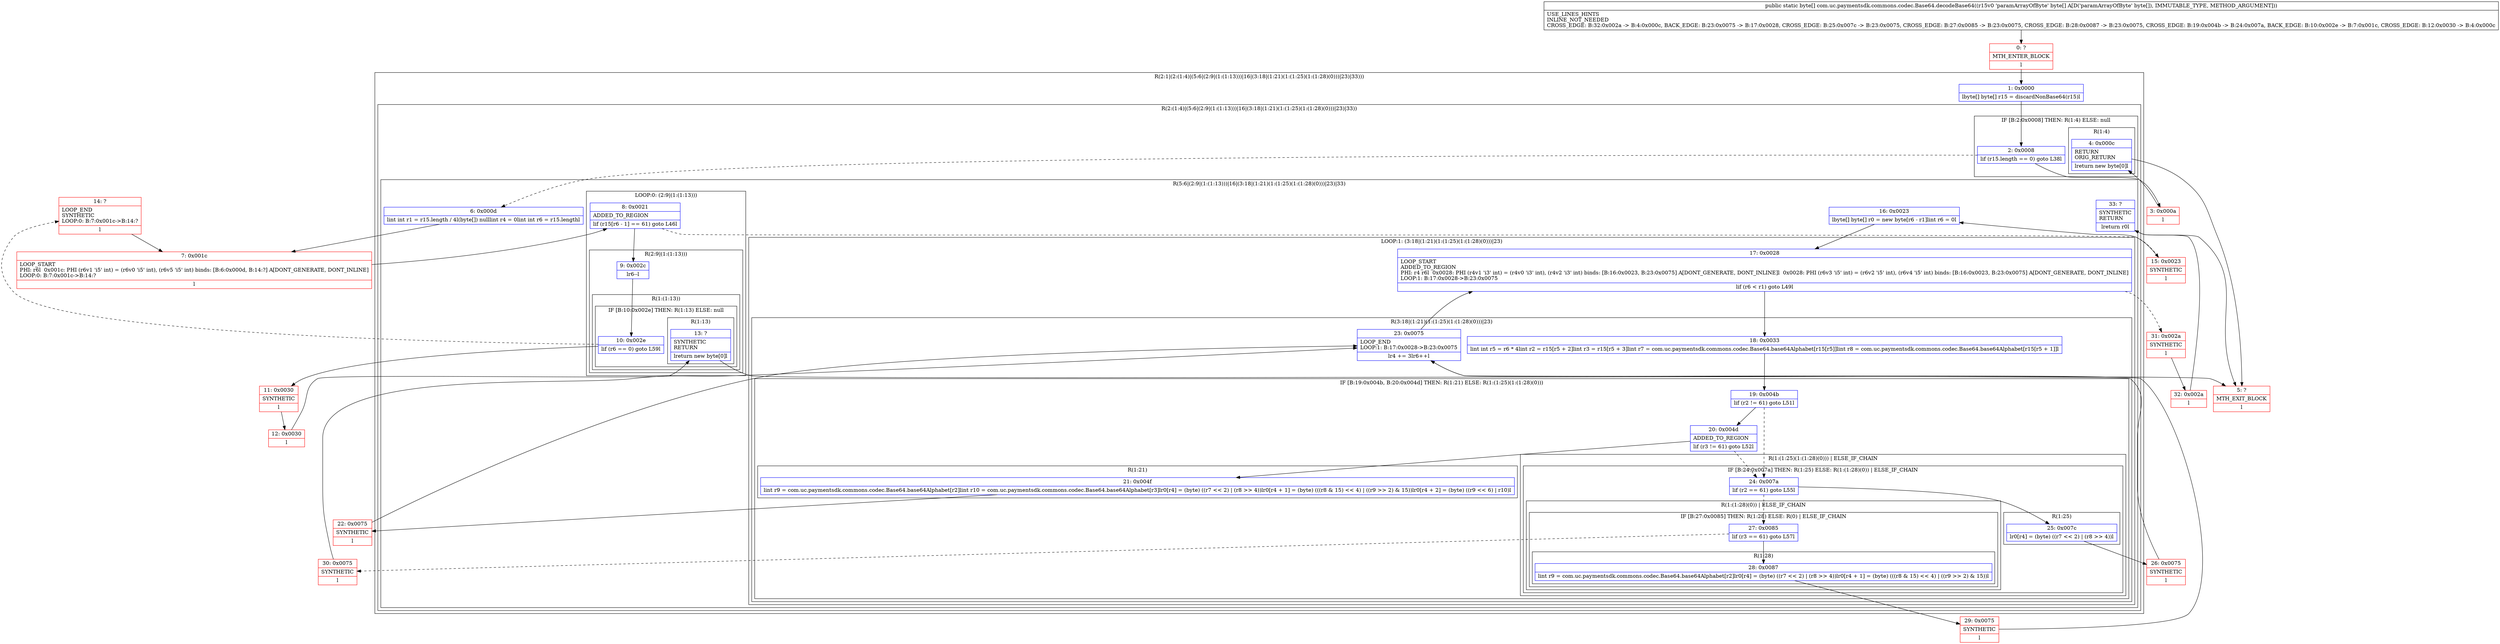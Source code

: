 digraph "CFG forcom.uc.paymentsdk.commons.codec.Base64.decodeBase64([B)[B" {
subgraph cluster_Region_461320519 {
label = "R(2:1|(2:(1:4)|(5:6|(2:9|(1:(1:13)))|16|(3:18|(1:21)(1:(1:25)(1:(1:28)(0)))|23)|33)))";
node [shape=record,color=blue];
Node_1 [shape=record,label="{1\:\ 0x0000|lbyte[] byte[] r15 = discardNonBase64(r15)l}"];
subgraph cluster_Region_1768416966 {
label = "R(2:(1:4)|(5:6|(2:9|(1:(1:13)))|16|(3:18|(1:21)(1:(1:25)(1:(1:28)(0)))|23)|33))";
node [shape=record,color=blue];
subgraph cluster_IfRegion_1116546494 {
label = "IF [B:2:0x0008] THEN: R(1:4) ELSE: null";
node [shape=record,color=blue];
Node_2 [shape=record,label="{2\:\ 0x0008|lif (r15.length == 0) goto L38l}"];
subgraph cluster_Region_1134657192 {
label = "R(1:4)";
node [shape=record,color=blue];
Node_4 [shape=record,label="{4\:\ 0x000c|RETURN\lORIG_RETURN\l|lreturn new byte[0]l}"];
}
}
subgraph cluster_Region_1790940031 {
label = "R(5:6|(2:9|(1:(1:13)))|16|(3:18|(1:21)(1:(1:25)(1:(1:28)(0)))|23)|33)";
node [shape=record,color=blue];
Node_6 [shape=record,label="{6\:\ 0x000d|lint int r1 = r15.length \/ 4l(byte[]) nulllint r4 = 0lint int r6 = r15.lengthl}"];
subgraph cluster_LoopRegion_134117235 {
label = "LOOP:0: (2:9|(1:(1:13)))";
node [shape=record,color=blue];
Node_8 [shape=record,label="{8\:\ 0x0021|ADDED_TO_REGION\l|lif (r15[r6 \- 1] == 61) goto L46l}"];
subgraph cluster_Region_1557404918 {
label = "R(2:9|(1:(1:13)))";
node [shape=record,color=blue];
Node_9 [shape=record,label="{9\:\ 0x002c|lr6\-\-l}"];
subgraph cluster_Region_105161634 {
label = "R(1:(1:13))";
node [shape=record,color=blue];
subgraph cluster_IfRegion_33531364 {
label = "IF [B:10:0x002e] THEN: R(1:13) ELSE: null";
node [shape=record,color=blue];
Node_10 [shape=record,label="{10\:\ 0x002e|lif (r6 == 0) goto L59l}"];
subgraph cluster_Region_420892948 {
label = "R(1:13)";
node [shape=record,color=blue];
Node_13 [shape=record,label="{13\:\ ?|SYNTHETIC\lRETURN\l|lreturn new byte[0]l}"];
}
}
}
}
}
Node_16 [shape=record,label="{16\:\ 0x0023|lbyte[] byte[] r0 = new byte[r6 \- r1]lint r6 = 0l}"];
subgraph cluster_LoopRegion_1315107332 {
label = "LOOP:1: (3:18|(1:21)(1:(1:25)(1:(1:28)(0)))|23)";
node [shape=record,color=blue];
Node_17 [shape=record,label="{17\:\ 0x0028|LOOP_START\lADDED_TO_REGION\lPHI: r4 r6l  0x0028: PHI (r4v1 'i3' int) = (r4v0 'i3' int), (r4v2 'i3' int) binds: [B:16:0x0023, B:23:0x0075] A[DONT_GENERATE, DONT_INLINE]l  0x0028: PHI (r6v3 'i5' int) = (r6v2 'i5' int), (r6v4 'i5' int) binds: [B:16:0x0023, B:23:0x0075] A[DONT_GENERATE, DONT_INLINE]\lLOOP:1: B:17:0x0028\-\>B:23:0x0075\l|lif (r6 \< r1) goto L49l}"];
subgraph cluster_Region_1701419970 {
label = "R(3:18|(1:21)(1:(1:25)(1:(1:28)(0)))|23)";
node [shape=record,color=blue];
Node_18 [shape=record,label="{18\:\ 0x0033|lint int r5 = r6 * 4lint r2 = r15[r5 + 2]lint r3 = r15[r5 + 3]lint r7 = com.uc.paymentsdk.commons.codec.Base64.base64Alphabet[r15[r5]]lint r8 = com.uc.paymentsdk.commons.codec.Base64.base64Alphabet[r15[r5 + 1]]l}"];
subgraph cluster_IfRegion_621816788 {
label = "IF [B:19:0x004b, B:20:0x004d] THEN: R(1:21) ELSE: R(1:(1:25)(1:(1:28)(0)))";
node [shape=record,color=blue];
Node_19 [shape=record,label="{19\:\ 0x004b|lif (r2 != 61) goto L51l}"];
Node_20 [shape=record,label="{20\:\ 0x004d|ADDED_TO_REGION\l|lif (r3 != 61) goto L52l}"];
subgraph cluster_Region_1481684188 {
label = "R(1:21)";
node [shape=record,color=blue];
Node_21 [shape=record,label="{21\:\ 0x004f|lint r9 = com.uc.paymentsdk.commons.codec.Base64.base64Alphabet[r2]lint r10 = com.uc.paymentsdk.commons.codec.Base64.base64Alphabet[r3]lr0[r4] = (byte) ((r7 \<\< 2) \| (r8 \>\> 4))lr0[r4 + 1] = (byte) (((r8 & 15) \<\< 4) \| ((r9 \>\> 2) & 15))lr0[r4 + 2] = (byte) ((r9 \<\< 6) \| r10)l}"];
}
subgraph cluster_Region_1326564646 {
label = "R(1:(1:25)(1:(1:28)(0))) | ELSE_IF_CHAIN\l";
node [shape=record,color=blue];
subgraph cluster_IfRegion_1500995757 {
label = "IF [B:24:0x007a] THEN: R(1:25) ELSE: R(1:(1:28)(0)) | ELSE_IF_CHAIN\l";
node [shape=record,color=blue];
Node_24 [shape=record,label="{24\:\ 0x007a|lif (r2 == 61) goto L55l}"];
subgraph cluster_Region_744559946 {
label = "R(1:25)";
node [shape=record,color=blue];
Node_25 [shape=record,label="{25\:\ 0x007c|lr0[r4] = (byte) ((r7 \<\< 2) \| (r8 \>\> 4))l}"];
}
subgraph cluster_Region_126727762 {
label = "R(1:(1:28)(0)) | ELSE_IF_CHAIN\l";
node [shape=record,color=blue];
subgraph cluster_IfRegion_624489689 {
label = "IF [B:27:0x0085] THEN: R(1:28) ELSE: R(0) | ELSE_IF_CHAIN\l";
node [shape=record,color=blue];
Node_27 [shape=record,label="{27\:\ 0x0085|lif (r3 == 61) goto L57l}"];
subgraph cluster_Region_92220559 {
label = "R(1:28)";
node [shape=record,color=blue];
Node_28 [shape=record,label="{28\:\ 0x0087|lint r9 = com.uc.paymentsdk.commons.codec.Base64.base64Alphabet[r2]lr0[r4] = (byte) ((r7 \<\< 2) \| (r8 \>\> 4))lr0[r4 + 1] = (byte) (((r8 & 15) \<\< 4) \| ((r9 \>\> 2) & 15))l}"];
}
subgraph cluster_Region_611802290 {
label = "R(0)";
node [shape=record,color=blue];
}
}
}
}
}
}
Node_23 [shape=record,label="{23\:\ 0x0075|LOOP_END\lLOOP:1: B:17:0x0028\-\>B:23:0x0075\l|lr4 += 3lr6++l}"];
}
}
Node_33 [shape=record,label="{33\:\ ?|SYNTHETIC\lRETURN\l|lreturn r0l}"];
}
}
}
Node_0 [shape=record,color=red,label="{0\:\ ?|MTH_ENTER_BLOCK\l|l}"];
Node_3 [shape=record,color=red,label="{3\:\ 0x000a|l}"];
Node_5 [shape=record,color=red,label="{5\:\ ?|MTH_EXIT_BLOCK\l|l}"];
Node_7 [shape=record,color=red,label="{7\:\ 0x001c|LOOP_START\lPHI: r6l  0x001c: PHI (r6v1 'i5' int) = (r6v0 'i5' int), (r6v5 'i5' int) binds: [B:6:0x000d, B:14:?] A[DONT_GENERATE, DONT_INLINE]\lLOOP:0: B:7:0x001c\-\>B:14:?\l|l}"];
Node_11 [shape=record,color=red,label="{11\:\ 0x0030|SYNTHETIC\l|l}"];
Node_12 [shape=record,color=red,label="{12\:\ 0x0030|l}"];
Node_14 [shape=record,color=red,label="{14\:\ ?|LOOP_END\lSYNTHETIC\lLOOP:0: B:7:0x001c\-\>B:14:?\l|l}"];
Node_15 [shape=record,color=red,label="{15\:\ 0x0023|SYNTHETIC\l|l}"];
Node_22 [shape=record,color=red,label="{22\:\ 0x0075|SYNTHETIC\l|l}"];
Node_26 [shape=record,color=red,label="{26\:\ 0x0075|SYNTHETIC\l|l}"];
Node_29 [shape=record,color=red,label="{29\:\ 0x0075|SYNTHETIC\l|l}"];
Node_30 [shape=record,color=red,label="{30\:\ 0x0075|SYNTHETIC\l|l}"];
Node_31 [shape=record,color=red,label="{31\:\ 0x002a|SYNTHETIC\l|l}"];
Node_32 [shape=record,color=red,label="{32\:\ 0x002a|l}"];
MethodNode[shape=record,label="{public static byte[] com.uc.paymentsdk.commons.codec.Base64.decodeBase64((r15v0 'paramArrayOfByte' byte[] A[D('paramArrayOfByte' byte[]), IMMUTABLE_TYPE, METHOD_ARGUMENT]))  | USE_LINES_HINTS\lINLINE_NOT_NEEDED\lCROSS_EDGE: B:32:0x002a \-\> B:4:0x000c, BACK_EDGE: B:23:0x0075 \-\> B:17:0x0028, CROSS_EDGE: B:25:0x007c \-\> B:23:0x0075, CROSS_EDGE: B:27:0x0085 \-\> B:23:0x0075, CROSS_EDGE: B:28:0x0087 \-\> B:23:0x0075, CROSS_EDGE: B:19:0x004b \-\> B:24:0x007a, BACK_EDGE: B:10:0x002e \-\> B:7:0x001c, CROSS_EDGE: B:12:0x0030 \-\> B:4:0x000c\l}"];
MethodNode -> Node_0;
Node_1 -> Node_2;
Node_2 -> Node_3;
Node_2 -> Node_6[style=dashed];
Node_4 -> Node_5;
Node_6 -> Node_7;
Node_8 -> Node_9;
Node_8 -> Node_15[style=dashed];
Node_9 -> Node_10;
Node_10 -> Node_11;
Node_10 -> Node_14[style=dashed];
Node_13 -> Node_5;
Node_16 -> Node_17;
Node_17 -> Node_18;
Node_17 -> Node_31[style=dashed];
Node_18 -> Node_19;
Node_19 -> Node_20;
Node_19 -> Node_24[style=dashed];
Node_20 -> Node_21;
Node_20 -> Node_24[style=dashed];
Node_21 -> Node_22;
Node_24 -> Node_25;
Node_24 -> Node_27[style=dashed];
Node_25 -> Node_26;
Node_27 -> Node_28;
Node_27 -> Node_30[style=dashed];
Node_28 -> Node_29;
Node_23 -> Node_17;
Node_33 -> Node_5;
Node_0 -> Node_1;
Node_3 -> Node_4;
Node_7 -> Node_8;
Node_11 -> Node_12;
Node_12 -> Node_13;
Node_14 -> Node_7;
Node_15 -> Node_16;
Node_22 -> Node_23;
Node_26 -> Node_23;
Node_29 -> Node_23;
Node_30 -> Node_23;
Node_31 -> Node_32;
Node_32 -> Node_33;
}

